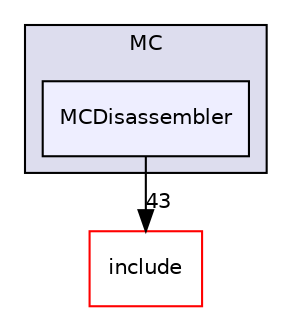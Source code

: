 digraph "lib/MC/MCDisassembler" {
  bgcolor=transparent;
  compound=true
  node [ fontsize="10", fontname="Helvetica"];
  edge [ labelfontsize="10", labelfontname="Helvetica"];
  subgraph clusterdir_741b3efb3a0fb2aad3417ac1ac9df3e5 {
    graph [ bgcolor="#ddddee", pencolor="black", label="MC" fontname="Helvetica", fontsize="10", URL="dir_741b3efb3a0fb2aad3417ac1ac9df3e5.html"]
  dir_dfb1cfb2a81ae8c968fbf3ffca5e79b4 [shape=box, label="MCDisassembler", style="filled", fillcolor="#eeeeff", pencolor="black", URL="dir_dfb1cfb2a81ae8c968fbf3ffca5e79b4.html"];
  }
  dir_d44c64559bbebec7f509842c48db8b23 [shape=box label="include" color="red" URL="dir_d44c64559bbebec7f509842c48db8b23.html"];
  dir_dfb1cfb2a81ae8c968fbf3ffca5e79b4->dir_d44c64559bbebec7f509842c48db8b23 [headlabel="43", labeldistance=1.5 headhref="dir_000005_000001.html"];
}
